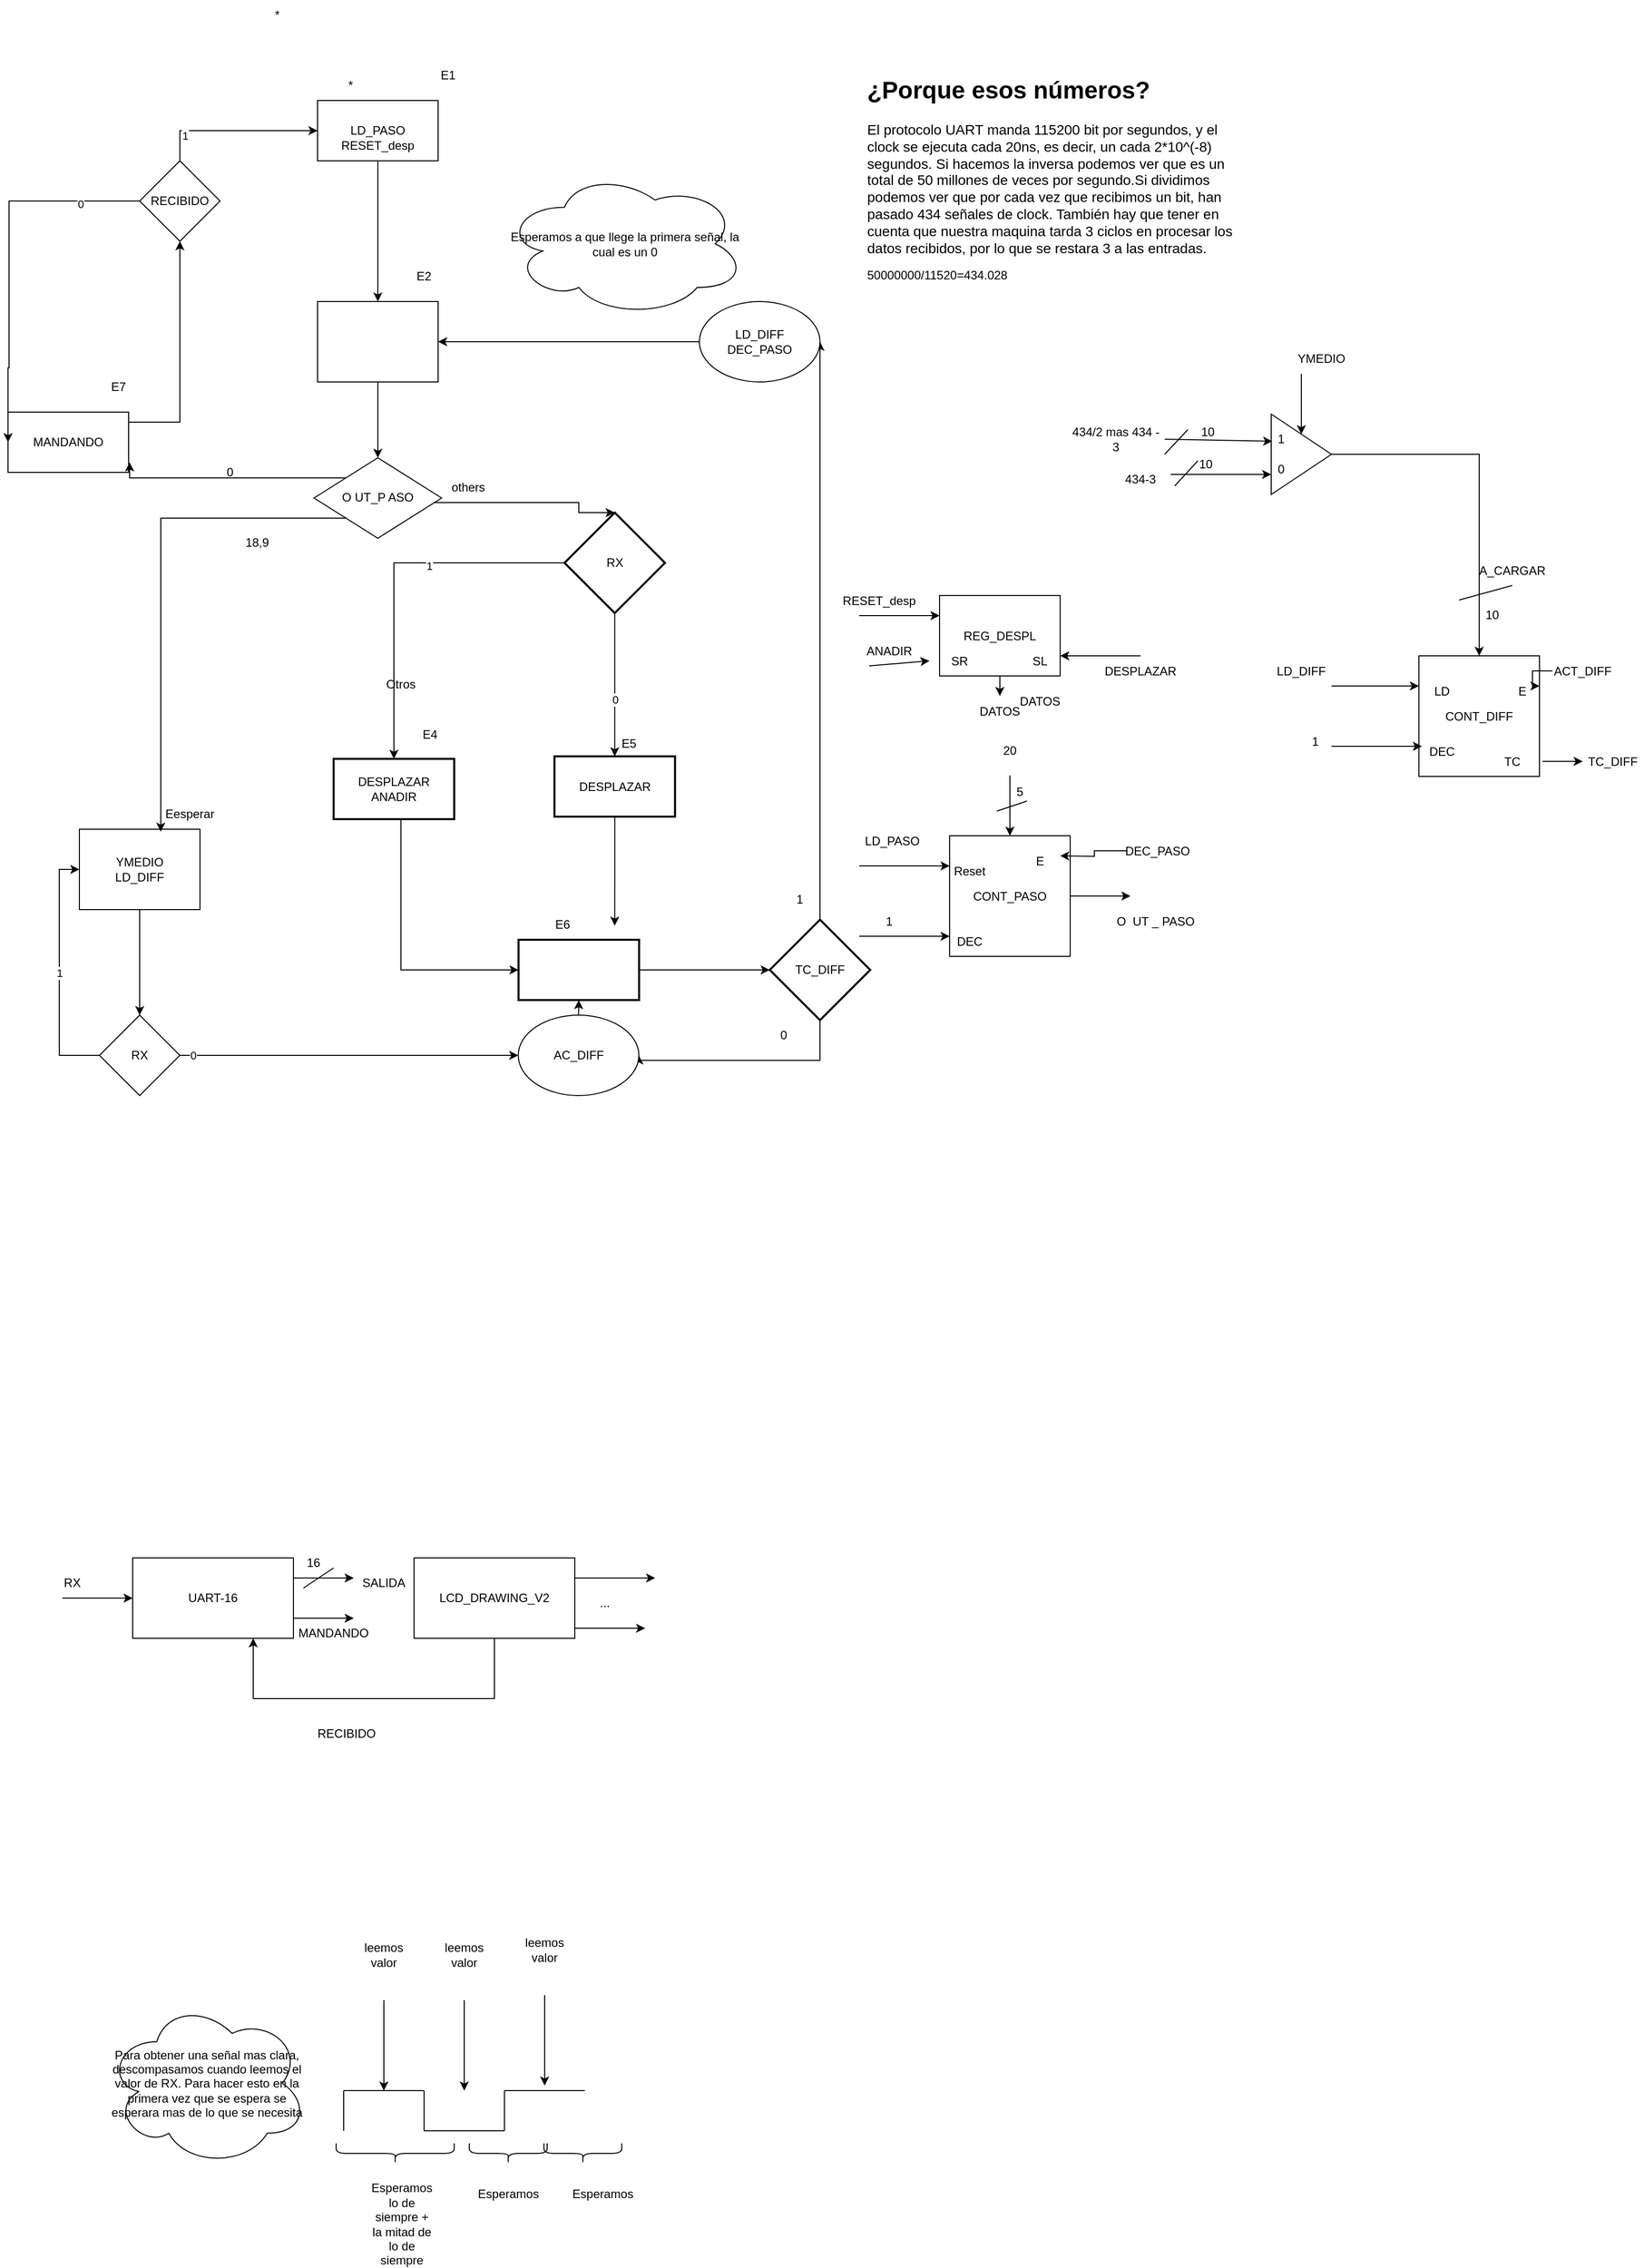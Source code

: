 <mxfile version="22.1.11" type="github">
  <diagram name="Página-1" id="85hNEJwqGChfd6EpBUkv">
    <mxGraphModel dx="2417" dy="2226" grid="1" gridSize="10" guides="1" tooltips="1" connect="1" arrows="1" fold="1" page="1" pageScale="1" pageWidth="827" pageHeight="1169" math="0" shadow="0">
      <root>
        <mxCell id="0" />
        <mxCell id="1" parent="0" />
        <mxCell id="jIUX5L0xmIlS2uTBd8Ho-2" value="" style="rounded=0;whiteSpace=wrap;html=1;" parent="1" vertex="1">
          <mxGeometry x="317" y="-830" width="120" height="80" as="geometry" />
        </mxCell>
        <mxCell id="jIUX5L0xmIlS2uTBd8Ho-66" style="edgeStyle=orthogonalEdgeStyle;rounded=0;orthogonalLoop=1;jettySize=auto;html=1;entryX=0.5;entryY=0;entryDx=0;entryDy=0;entryPerimeter=0;exitX=0.5;exitY=1;exitDx=0;exitDy=0;" parent="1" source="0K9qu8J5_vbd1Dt8Hgkw-45" target="jIUX5L0xmIlS2uTBd8Ho-5" edge="1">
          <mxGeometry relative="1" as="geometry">
            <mxPoint x="387" y="-420" as="targetPoint" />
            <mxPoint x="387" y="-480" as="sourcePoint" />
            <Array as="points">
              <mxPoint x="377" y="-630" />
              <mxPoint x="577" y="-630" />
              <mxPoint x="577" y="-620" />
            </Array>
          </mxGeometry>
        </mxCell>
        <mxCell id="jIUX5L0xmIlS2uTBd8Ho-74" value="" style="edgeStyle=orthogonalEdgeStyle;rounded=0;orthogonalLoop=1;jettySize=auto;html=1;" parent="1" source="jIUX5L0xmIlS2uTBd8Ho-5" target="jIUX5L0xmIlS2uTBd8Ho-73" edge="1">
          <mxGeometry relative="1" as="geometry" />
        </mxCell>
        <mxCell id="jIUX5L0xmIlS2uTBd8Ho-75" value="1" style="edgeLabel;html=1;align=center;verticalAlign=middle;resizable=0;points=[];" parent="jIUX5L0xmIlS2uTBd8Ho-74" connectable="0" vertex="1">
          <mxGeometry x="-0.26" y="3" relative="1" as="geometry">
            <mxPoint as="offset" />
          </mxGeometry>
        </mxCell>
        <mxCell id="jIUX5L0xmIlS2uTBd8Ho-80" value="" style="edgeStyle=orthogonalEdgeStyle;rounded=0;orthogonalLoop=1;jettySize=auto;html=1;" parent="1" source="jIUX5L0xmIlS2uTBd8Ho-5" target="jIUX5L0xmIlS2uTBd8Ho-79" edge="1">
          <mxGeometry relative="1" as="geometry" />
        </mxCell>
        <mxCell id="jIUX5L0xmIlS2uTBd8Ho-81" value="0" style="edgeLabel;html=1;align=center;verticalAlign=middle;resizable=0;points=[];" parent="jIUX5L0xmIlS2uTBd8Ho-80" connectable="0" vertex="1">
          <mxGeometry x="0.2" relative="1" as="geometry">
            <mxPoint as="offset" />
          </mxGeometry>
        </mxCell>
        <mxCell id="jIUX5L0xmIlS2uTBd8Ho-5" value="RX" style="strokeWidth=2;html=1;shape=mxgraph.flowchart.decision;whiteSpace=wrap;" parent="1" vertex="1">
          <mxGeometry x="562.75" y="-620" width="100" height="100" as="geometry" />
        </mxCell>
        <mxCell id="jIUX5L0xmIlS2uTBd8Ho-6" value="REG_DESPL" style="rounded=0;whiteSpace=wrap;html=1;" parent="1" vertex="1">
          <mxGeometry x="936" y="-537.5" width="120" height="80" as="geometry" />
        </mxCell>
        <mxCell id="jIUX5L0xmIlS2uTBd8Ho-7" value="CONT_DIFF" style="rounded=0;whiteSpace=wrap;html=1;" parent="1" vertex="1">
          <mxGeometry x="1413" y="-477.5" width="120" height="120" as="geometry" />
        </mxCell>
        <mxCell id="jIUX5L0xmIlS2uTBd8Ho-10" value="434-3" style="text;html=1;strokeColor=none;fillColor=none;align=center;verticalAlign=middle;whiteSpace=wrap;rounded=0;" parent="1" vertex="1">
          <mxGeometry x="1106" y="-668" width="60" height="30" as="geometry" />
        </mxCell>
        <mxCell id="jIUX5L0xmIlS2uTBd8Ho-11" value="" style="endArrow=classic;html=1;rounded=0;entryX=0;entryY=0.25;entryDx=0;entryDy=0;" parent="1" target="jIUX5L0xmIlS2uTBd8Ho-7" edge="1">
          <mxGeometry width="50" height="50" relative="1" as="geometry">
            <mxPoint x="1326" y="-447.5" as="sourcePoint" />
            <mxPoint x="1336" y="-557.5" as="targetPoint" />
          </mxGeometry>
        </mxCell>
        <mxCell id="jIUX5L0xmIlS2uTBd8Ho-12" value="LD_DIFF" style="text;html=1;strokeColor=none;fillColor=none;align=center;verticalAlign=middle;whiteSpace=wrap;rounded=0;" parent="1" vertex="1">
          <mxGeometry x="1266" y="-477.5" width="60" height="30" as="geometry" />
        </mxCell>
        <mxCell id="jIUX5L0xmIlS2uTBd8Ho-13" value="LD" style="text;html=1;strokeColor=none;fillColor=none;align=center;verticalAlign=middle;whiteSpace=wrap;rounded=0;" parent="1" vertex="1">
          <mxGeometry x="1406" y="-457.5" width="60" height="30" as="geometry" />
        </mxCell>
        <mxCell id="jIUX5L0xmIlS2uTBd8Ho-16" style="edgeStyle=orthogonalEdgeStyle;rounded=0;orthogonalLoop=1;jettySize=auto;html=1;entryX=0;entryY=0.5;entryDx=0;entryDy=0;" parent="1" source="jIUX5L0xmIlS2uTBd8Ho-14" target="jIUX5L0xmIlS2uTBd8Ho-15" edge="1">
          <mxGeometry relative="1" as="geometry" />
        </mxCell>
        <mxCell id="jIUX5L0xmIlS2uTBd8Ho-14" value="TC" style="text;html=1;strokeColor=none;fillColor=none;align=center;verticalAlign=middle;whiteSpace=wrap;rounded=0;" parent="1" vertex="1">
          <mxGeometry x="1476" y="-387.5" width="60" height="30" as="geometry" />
        </mxCell>
        <mxCell id="jIUX5L0xmIlS2uTBd8Ho-15" value="TC_DIFF" style="text;html=1;strokeColor=none;fillColor=none;align=center;verticalAlign=middle;whiteSpace=wrap;rounded=0;" parent="1" vertex="1">
          <mxGeometry x="1576" y="-387.5" width="60" height="30" as="geometry" />
        </mxCell>
        <mxCell id="jIUX5L0xmIlS2uTBd8Ho-35" style="edgeStyle=orthogonalEdgeStyle;rounded=0;orthogonalLoop=1;jettySize=auto;html=1;" parent="1" source="jIUX5L0xmIlS2uTBd8Ho-26" edge="1">
          <mxGeometry relative="1" as="geometry">
            <mxPoint x="1126" y="-238.5" as="targetPoint" />
          </mxGeometry>
        </mxCell>
        <mxCell id="jIUX5L0xmIlS2uTBd8Ho-26" value="CONT_PASO" style="rounded=0;whiteSpace=wrap;html=1;" parent="1" vertex="1">
          <mxGeometry x="946" y="-298.5" width="120" height="120" as="geometry" />
        </mxCell>
        <mxCell id="jIUX5L0xmIlS2uTBd8Ho-27" value="" style="endArrow=classic;html=1;rounded=0;entryX=0.5;entryY=0;entryDx=0;entryDy=0;" parent="1" target="jIUX5L0xmIlS2uTBd8Ho-26" edge="1">
          <mxGeometry width="50" height="50" relative="1" as="geometry">
            <mxPoint x="1006" y="-358.5" as="sourcePoint" />
            <mxPoint x="866" y="-378.5" as="targetPoint" />
          </mxGeometry>
        </mxCell>
        <mxCell id="jIUX5L0xmIlS2uTBd8Ho-28" value="20" style="text;html=1;strokeColor=none;fillColor=none;align=center;verticalAlign=middle;whiteSpace=wrap;rounded=0;" parent="1" vertex="1">
          <mxGeometry x="976" y="-398.5" width="60" height="30" as="geometry" />
        </mxCell>
        <mxCell id="jIUX5L0xmIlS2uTBd8Ho-29" value="" style="endArrow=classic;html=1;rounded=0;entryX=0;entryY=0.25;entryDx=0;entryDy=0;" parent="1" target="jIUX5L0xmIlS2uTBd8Ho-26" edge="1">
          <mxGeometry width="50" height="50" relative="1" as="geometry">
            <mxPoint x="856" y="-268.5" as="sourcePoint" />
            <mxPoint x="866" y="-378.5" as="targetPoint" />
          </mxGeometry>
        </mxCell>
        <mxCell id="jIUX5L0xmIlS2uTBd8Ho-30" value="LD_PASO" style="text;html=1;strokeColor=none;fillColor=none;align=center;verticalAlign=middle;whiteSpace=wrap;rounded=0;" parent="1" vertex="1">
          <mxGeometry x="859" y="-308.5" width="60" height="30" as="geometry" />
        </mxCell>
        <mxCell id="jIUX5L0xmIlS2uTBd8Ho-31" value="Reset" style="text;html=1;strokeColor=none;fillColor=none;align=center;verticalAlign=middle;whiteSpace=wrap;rounded=0;" parent="1" vertex="1">
          <mxGeometry x="936" y="-278.5" width="60" height="30" as="geometry" />
        </mxCell>
        <mxCell id="jIUX5L0xmIlS2uTBd8Ho-37" value="" style="endArrow=classic;html=1;rounded=0;entryX=1;entryY=0.75;entryDx=0;entryDy=0;" parent="1" target="jIUX5L0xmIlS2uTBd8Ho-6" edge="1">
          <mxGeometry width="50" height="50" relative="1" as="geometry">
            <mxPoint x="1136" y="-477.5" as="sourcePoint" />
            <mxPoint x="1296" y="-527.5" as="targetPoint" />
          </mxGeometry>
        </mxCell>
        <mxCell id="jIUX5L0xmIlS2uTBd8Ho-38" value="UART-16" style="rounded=0;whiteSpace=wrap;html=1;" parent="1" vertex="1">
          <mxGeometry x="133" y="420" width="160" height="80" as="geometry" />
        </mxCell>
        <mxCell id="jIUX5L0xmIlS2uTBd8Ho-39" value="" style="endArrow=classic;html=1;rounded=0;entryX=0;entryY=0.5;entryDx=0;entryDy=0;" parent="1" target="jIUX5L0xmIlS2uTBd8Ho-38" edge="1">
          <mxGeometry width="50" height="50" relative="1" as="geometry">
            <mxPoint x="63" y="460" as="sourcePoint" />
            <mxPoint x="773" y="380" as="targetPoint" />
          </mxGeometry>
        </mxCell>
        <mxCell id="jIUX5L0xmIlS2uTBd8Ho-42" value="" style="endArrow=classic;html=1;rounded=0;exitX=1;exitY=0.25;exitDx=0;exitDy=0;" parent="1" source="jIUX5L0xmIlS2uTBd8Ho-38" edge="1">
          <mxGeometry width="50" height="50" relative="1" as="geometry">
            <mxPoint x="53" y="610" as="sourcePoint" />
            <mxPoint x="353" y="440" as="targetPoint" />
          </mxGeometry>
        </mxCell>
        <mxCell id="jIUX5L0xmIlS2uTBd8Ho-43" value="" style="endArrow=none;html=1;rounded=0;" parent="1" edge="1">
          <mxGeometry width="50" height="50" relative="1" as="geometry">
            <mxPoint x="303" y="450" as="sourcePoint" />
            <mxPoint x="333" y="430" as="targetPoint" />
          </mxGeometry>
        </mxCell>
        <mxCell id="jIUX5L0xmIlS2uTBd8Ho-44" value="0" style="text;html=1;strokeColor=none;fillColor=none;align=center;verticalAlign=middle;whiteSpace=wrap;rounded=0;" parent="1" vertex="1">
          <mxGeometry x="200" y="-675" width="60" height="30" as="geometry" />
        </mxCell>
        <mxCell id="jIUX5L0xmIlS2uTBd8Ho-45" value="" style="endArrow=classic;html=1;rounded=0;exitX=1;exitY=0.75;exitDx=0;exitDy=0;" parent="1" source="jIUX5L0xmIlS2uTBd8Ho-38" edge="1">
          <mxGeometry width="50" height="50" relative="1" as="geometry">
            <mxPoint x="53" y="610" as="sourcePoint" />
            <mxPoint x="353" y="480" as="targetPoint" />
          </mxGeometry>
        </mxCell>
        <mxCell id="jIUX5L0xmIlS2uTBd8Ho-46" value="MANDANDO" style="text;html=1;strokeColor=none;fillColor=none;align=center;verticalAlign=middle;whiteSpace=wrap;rounded=0;" parent="1" vertex="1">
          <mxGeometry x="303" y="480" width="60" height="30" as="geometry" />
        </mxCell>
        <mxCell id="jIUX5L0xmIlS2uTBd8Ho-47" value="SL" style="text;html=1;strokeColor=none;fillColor=none;align=center;verticalAlign=middle;whiteSpace=wrap;rounded=0;" parent="1" vertex="1">
          <mxGeometry x="1006" y="-487.5" width="60" height="30" as="geometry" />
        </mxCell>
        <mxCell id="jIUX5L0xmIlS2uTBd8Ho-48" value="DESPLAZAR" style="text;html=1;strokeColor=none;fillColor=none;align=center;verticalAlign=middle;whiteSpace=wrap;rounded=0;" parent="1" vertex="1">
          <mxGeometry x="1106" y="-477.5" width="60" height="30" as="geometry" />
        </mxCell>
        <mxCell id="jIUX5L0xmIlS2uTBd8Ho-49" value="SR" style="text;html=1;strokeColor=none;fillColor=none;align=center;verticalAlign=middle;whiteSpace=wrap;rounded=0;" parent="1" vertex="1">
          <mxGeometry x="926" y="-487.5" width="60" height="30" as="geometry" />
        </mxCell>
        <mxCell id="jIUX5L0xmIlS2uTBd8Ho-51" value="" style="endArrow=classic;html=1;rounded=0;entryX=0;entryY=0.5;entryDx=0;entryDy=0;" parent="1" target="jIUX5L0xmIlS2uTBd8Ho-49" edge="1">
          <mxGeometry width="50" height="50" relative="1" as="geometry">
            <mxPoint x="866" y="-467.5" as="sourcePoint" />
            <mxPoint x="1006" y="-297.5" as="targetPoint" />
          </mxGeometry>
        </mxCell>
        <mxCell id="jIUX5L0xmIlS2uTBd8Ho-52" value="ANADIR" style="text;html=1;strokeColor=none;fillColor=none;align=center;verticalAlign=middle;whiteSpace=wrap;rounded=0;" parent="1" vertex="1">
          <mxGeometry x="856" y="-497.5" width="60" height="30" as="geometry" />
        </mxCell>
        <mxCell id="jIUX5L0xmIlS2uTBd8Ho-53" value="SALIDA" style="text;html=1;strokeColor=none;fillColor=none;align=center;verticalAlign=middle;whiteSpace=wrap;rounded=0;" parent="1" vertex="1">
          <mxGeometry x="353" y="430" width="60" height="30" as="geometry" />
        </mxCell>
        <mxCell id="jIUX5L0xmIlS2uTBd8Ho-54" value="DATOS" style="text;html=1;strokeColor=none;fillColor=none;align=center;verticalAlign=middle;whiteSpace=wrap;rounded=0;" parent="1" vertex="1">
          <mxGeometry x="1006" y="-447.5" width="60" height="30" as="geometry" />
        </mxCell>
        <mxCell id="jIUX5L0xmIlS2uTBd8Ho-55" value="" style="endArrow=classic;html=1;rounded=0;exitX=0.5;exitY=1;exitDx=0;exitDy=0;" parent="1" source="jIUX5L0xmIlS2uTBd8Ho-6" edge="1">
          <mxGeometry width="50" height="50" relative="1" as="geometry">
            <mxPoint x="1146" y="-467.5" as="sourcePoint" />
            <mxPoint x="996" y="-437.5" as="targetPoint" />
          </mxGeometry>
        </mxCell>
        <mxCell id="jIUX5L0xmIlS2uTBd8Ho-56" value="RESET_desp" style="text;html=1;strokeColor=none;fillColor=none;align=center;verticalAlign=middle;whiteSpace=wrap;rounded=0;" parent="1" vertex="1">
          <mxGeometry x="846" y="-547.5" width="60" height="30" as="geometry" />
        </mxCell>
        <mxCell id="jIUX5L0xmIlS2uTBd8Ho-57" value="" style="endArrow=classic;html=1;rounded=0;entryX=0;entryY=0.25;entryDx=0;entryDy=0;" parent="1" target="jIUX5L0xmIlS2uTBd8Ho-6" edge="1">
          <mxGeometry width="50" height="50" relative="1" as="geometry">
            <mxPoint x="856" y="-517.5" as="sourcePoint" />
            <mxPoint x="1026" y="-537.5" as="targetPoint" />
          </mxGeometry>
        </mxCell>
        <mxCell id="jIUX5L0xmIlS2uTBd8Ho-58" value="*" style="text;html=1;strokeColor=none;fillColor=none;align=center;verticalAlign=middle;whiteSpace=wrap;rounded=0;" parent="1" vertex="1">
          <mxGeometry x="247" y="-1130" width="60" height="30" as="geometry" />
        </mxCell>
        <mxCell id="jIUX5L0xmIlS2uTBd8Ho-62" style="edgeStyle=orthogonalEdgeStyle;rounded=0;orthogonalLoop=1;jettySize=auto;html=1;entryX=0.5;entryY=0;entryDx=0;entryDy=0;" parent="1" source="jIUX5L0xmIlS2uTBd8Ho-2" target="0K9qu8J5_vbd1Dt8Hgkw-45" edge="1">
          <mxGeometry relative="1" as="geometry">
            <mxPoint x="377" y="-577" as="targetPoint" />
          </mxGeometry>
        </mxCell>
        <mxCell id="jIUX5L0xmIlS2uTBd8Ho-68" value="Otros" style="text;html=1;strokeColor=none;fillColor=none;align=center;verticalAlign=middle;whiteSpace=wrap;rounded=0;" parent="1" vertex="1">
          <mxGeometry x="370" y="-464.5" width="60" height="30" as="geometry" />
        </mxCell>
        <mxCell id="jIUX5L0xmIlS2uTBd8Ho-71" value="RX" style="text;html=1;strokeColor=none;fillColor=none;align=center;verticalAlign=middle;whiteSpace=wrap;rounded=0;" parent="1" vertex="1">
          <mxGeometry x="43" y="430" width="60" height="30" as="geometry" />
        </mxCell>
        <mxCell id="ODEJybZPxeO0ny7EIjO_-7" style="edgeStyle=orthogonalEdgeStyle;rounded=0;orthogonalLoop=1;jettySize=auto;html=1;entryX=0;entryY=0.5;entryDx=0;entryDy=0;" parent="1" source="jIUX5L0xmIlS2uTBd8Ho-73" target="jIUX5L0xmIlS2uTBd8Ho-99" edge="1">
          <mxGeometry relative="1" as="geometry">
            <Array as="points">
              <mxPoint x="400" y="-165" />
            </Array>
          </mxGeometry>
        </mxCell>
        <mxCell id="jIUX5L0xmIlS2uTBd8Ho-73" value="&lt;div&gt;DESPLAZAR&lt;/div&gt;&lt;div&gt;ANADIR&lt;br&gt;&lt;/div&gt;" style="whiteSpace=wrap;html=1;strokeWidth=2;" parent="1" vertex="1">
          <mxGeometry x="333" y="-375" width="120" height="60" as="geometry" />
        </mxCell>
        <mxCell id="fmp5YFWYT4bioJHzoIEf-5" style="edgeStyle=orthogonalEdgeStyle;rounded=0;orthogonalLoop=1;jettySize=auto;html=1;" parent="1" edge="1">
          <mxGeometry relative="1" as="geometry">
            <mxPoint x="612.75" y="-209" as="targetPoint" />
            <mxPoint x="612.8" y="-316.5" as="sourcePoint" />
          </mxGeometry>
        </mxCell>
        <mxCell id="jIUX5L0xmIlS2uTBd8Ho-79" value="&lt;blockquote&gt;DESPLAZAR&lt;/blockquote&gt;" style="whiteSpace=wrap;html=1;strokeWidth=2;" parent="1" vertex="1">
          <mxGeometry x="552.75" y="-377.5" width="120" height="60" as="geometry" />
        </mxCell>
        <mxCell id="jIUX5L0xmIlS2uTBd8Ho-82" value="DEC" style="text;html=1;strokeColor=none;fillColor=none;align=center;verticalAlign=middle;whiteSpace=wrap;rounded=0;" parent="1" vertex="1">
          <mxGeometry x="1406" y="-397.5" width="60" height="30" as="geometry" />
        </mxCell>
        <mxCell id="jIUX5L0xmIlS2uTBd8Ho-83" value="" style="endArrow=classic;html=1;rounded=0;entryX=0;entryY=0.25;entryDx=0;entryDy=0;" parent="1" edge="1">
          <mxGeometry width="50" height="50" relative="1" as="geometry">
            <mxPoint x="1326" y="-387.5" as="sourcePoint" />
            <mxPoint x="1416" y="-387.5" as="targetPoint" />
          </mxGeometry>
        </mxCell>
        <mxCell id="jIUX5L0xmIlS2uTBd8Ho-84" value="1" style="text;html=1;strokeColor=none;fillColor=none;align=center;verticalAlign=middle;whiteSpace=wrap;rounded=0;" parent="1" vertex="1">
          <mxGeometry x="1280" y="-407.5" width="60" height="30" as="geometry" />
        </mxCell>
        <mxCell id="jIUX5L0xmIlS2uTBd8Ho-88" style="edgeStyle=orthogonalEdgeStyle;rounded=0;orthogonalLoop=1;jettySize=auto;html=1;entryX=1;entryY=0.25;entryDx=0;entryDy=0;" parent="1" source="jIUX5L0xmIlS2uTBd8Ho-87" target="jIUX5L0xmIlS2uTBd8Ho-7" edge="1">
          <mxGeometry relative="1" as="geometry" />
        </mxCell>
        <mxCell id="jIUX5L0xmIlS2uTBd8Ho-87" value="ACT_DIFF" style="text;html=1;strokeColor=none;fillColor=none;align=center;verticalAlign=middle;whiteSpace=wrap;rounded=0;" parent="1" vertex="1">
          <mxGeometry x="1546" y="-477.5" width="60" height="30" as="geometry" />
        </mxCell>
        <mxCell id="jIUX5L0xmIlS2uTBd8Ho-89" value="E" style="text;html=1;strokeColor=none;fillColor=none;align=center;verticalAlign=middle;whiteSpace=wrap;rounded=0;" parent="1" vertex="1">
          <mxGeometry x="1486" y="-457.5" width="60" height="30" as="geometry" />
        </mxCell>
        <mxCell id="jIUX5L0xmIlS2uTBd8Ho-90" value="DEC" style="text;html=1;strokeColor=none;fillColor=none;align=center;verticalAlign=middle;whiteSpace=wrap;rounded=0;" parent="1" vertex="1">
          <mxGeometry x="936" y="-208.5" width="60" height="30" as="geometry" />
        </mxCell>
        <mxCell id="jIUX5L0xmIlS2uTBd8Ho-91" value="1" style="text;html=1;strokeColor=none;fillColor=none;align=center;verticalAlign=middle;whiteSpace=wrap;rounded=0;" parent="1" vertex="1">
          <mxGeometry x="856" y="-228" width="60" height="30" as="geometry" />
        </mxCell>
        <mxCell id="jIUX5L0xmIlS2uTBd8Ho-92" value="" style="endArrow=classic;html=1;rounded=0;entryX=0;entryY=0.25;entryDx=0;entryDy=0;" parent="1" edge="1">
          <mxGeometry width="50" height="50" relative="1" as="geometry">
            <mxPoint x="856" y="-198.5" as="sourcePoint" />
            <mxPoint x="946" y="-198.5" as="targetPoint" />
          </mxGeometry>
        </mxCell>
        <mxCell id="jIUX5L0xmIlS2uTBd8Ho-95" style="edgeStyle=orthogonalEdgeStyle;rounded=0;orthogonalLoop=1;jettySize=auto;html=1;entryX=1;entryY=0.25;entryDx=0;entryDy=0;" parent="1" source="jIUX5L0xmIlS2uTBd8Ho-97" edge="1">
          <mxGeometry relative="1" as="geometry">
            <mxPoint x="1056" y="-278.5" as="targetPoint" />
          </mxGeometry>
        </mxCell>
        <mxCell id="jIUX5L0xmIlS2uTBd8Ho-96" value="E" style="text;html=1;strokeColor=none;fillColor=none;align=center;verticalAlign=middle;whiteSpace=wrap;rounded=0;" parent="1" vertex="1">
          <mxGeometry x="1006" y="-288.5" width="60" height="30" as="geometry" />
        </mxCell>
        <mxCell id="jIUX5L0xmIlS2uTBd8Ho-97" value="DEC_PASO" style="text;html=1;strokeColor=none;fillColor=none;align=center;verticalAlign=middle;whiteSpace=wrap;rounded=0;" parent="1" vertex="1">
          <mxGeometry x="1123" y="-298.5" width="60" height="30" as="geometry" />
        </mxCell>
        <mxCell id="jIUX5L0xmIlS2uTBd8Ho-99" value="" style="whiteSpace=wrap;html=1;strokeWidth=2;" parent="1" vertex="1">
          <mxGeometry x="517" y="-195" width="120" height="60" as="geometry" />
        </mxCell>
        <mxCell id="3o04sd7ZDWLcDFMfzuDS-67" style="edgeStyle=orthogonalEdgeStyle;rounded=0;orthogonalLoop=1;jettySize=auto;html=1;entryX=1;entryY=0.5;entryDx=0;entryDy=0;" parent="1" target="jIUX5L0xmIlS2uTBd8Ho-106" edge="1">
          <mxGeometry relative="1" as="geometry">
            <Array as="points">
              <mxPoint x="817" y="-75" />
            </Array>
            <mxPoint x="817" y="-115.0" as="sourcePoint" />
          </mxGeometry>
        </mxCell>
        <mxCell id="3o04sd7ZDWLcDFMfzuDS-68" style="edgeStyle=orthogonalEdgeStyle;rounded=0;orthogonalLoop=1;jettySize=auto;html=1;entryX=1;entryY=0.5;entryDx=0;entryDy=0;" parent="1" target="3o04sd7ZDWLcDFMfzuDS-59" edge="1">
          <mxGeometry relative="1" as="geometry">
            <Array as="points">
              <mxPoint x="817" y="-690" />
            </Array>
            <mxPoint x="817" y="-215" as="sourcePoint" />
          </mxGeometry>
        </mxCell>
        <mxCell id="jIUX5L0xmIlS2uTBd8Ho-103" value="TC_DIFF" style="strokeWidth=2;html=1;shape=mxgraph.flowchart.decision;whiteSpace=wrap;" parent="1" vertex="1">
          <mxGeometry x="767" y="-215" width="100" height="100" as="geometry" />
        </mxCell>
        <mxCell id="jIUX5L0xmIlS2uTBd8Ho-104" style="edgeStyle=orthogonalEdgeStyle;rounded=0;orthogonalLoop=1;jettySize=auto;html=1;entryX=0;entryY=0.5;entryDx=0;entryDy=0;entryPerimeter=0;" parent="1" source="jIUX5L0xmIlS2uTBd8Ho-99" edge="1">
          <mxGeometry relative="1" as="geometry">
            <mxPoint x="767" y="-165.0" as="targetPoint" />
          </mxGeometry>
        </mxCell>
        <mxCell id="jIUX5L0xmIlS2uTBd8Ho-106" value="AC_DIFF" style="ellipse;whiteSpace=wrap;html=1;" parent="1" vertex="1">
          <mxGeometry x="516.75" y="-120" width="120" height="80" as="geometry" />
        </mxCell>
        <mxCell id="0K9qu8J5_vbd1Dt8Hgkw-1" value="16" style="text;html=1;strokeColor=none;fillColor=none;align=center;verticalAlign=middle;whiteSpace=wrap;rounded=0;" parent="1" vertex="1">
          <mxGeometry x="283" y="410" width="60" height="30" as="geometry" />
        </mxCell>
        <mxCell id="0K9qu8J5_vbd1Dt8Hgkw-23" style="edgeStyle=orthogonalEdgeStyle;rounded=0;orthogonalLoop=1;jettySize=auto;html=1;entryX=0.75;entryY=1;entryDx=0;entryDy=0;" parent="1" source="0K9qu8J5_vbd1Dt8Hgkw-5" target="jIUX5L0xmIlS2uTBd8Ho-38" edge="1">
          <mxGeometry relative="1" as="geometry">
            <Array as="points">
              <mxPoint x="493" y="560" />
              <mxPoint x="253" y="560" />
            </Array>
          </mxGeometry>
        </mxCell>
        <mxCell id="0K9qu8J5_vbd1Dt8Hgkw-5" value="LCD_DRAWING_V2" style="rounded=0;whiteSpace=wrap;html=1;" parent="1" vertex="1">
          <mxGeometry x="413" y="420" width="160" height="80" as="geometry" />
        </mxCell>
        <mxCell id="0K9qu8J5_vbd1Dt8Hgkw-7" style="edgeStyle=orthogonalEdgeStyle;rounded=0;orthogonalLoop=1;jettySize=auto;html=1;" parent="1" edge="1">
          <mxGeometry relative="1" as="geometry">
            <mxPoint x="643" y="490" as="targetPoint" />
            <mxPoint x="573" y="490" as="sourcePoint" />
          </mxGeometry>
        </mxCell>
        <mxCell id="qSOnkULpWXThLfkELDch-1" style="edgeStyle=orthogonalEdgeStyle;rounded=0;orthogonalLoop=1;jettySize=auto;html=1;entryX=0.5;entryY=0;entryDx=0;entryDy=0;" parent="1" source="0K9qu8J5_vbd1Dt8Hgkw-15" target="jIUX5L0xmIlS2uTBd8Ho-2" edge="1">
          <mxGeometry relative="1" as="geometry" />
        </mxCell>
        <mxCell id="0K9qu8J5_vbd1Dt8Hgkw-15" value="&lt;div&gt;&lt;br&gt;&lt;/div&gt;&lt;div&gt;LD_PASO&lt;/div&gt;&lt;div&gt;RESET_desp&lt;/div&gt;" style="rounded=0;whiteSpace=wrap;html=1;" parent="1" vertex="1">
          <mxGeometry x="317" y="-1030" width="120" height="60" as="geometry" />
        </mxCell>
        <mxCell id="0K9qu8J5_vbd1Dt8Hgkw-20" value="" style="endArrow=classic;html=1;rounded=0;exitX=1;exitY=0.25;exitDx=0;exitDy=0;" parent="1" source="0K9qu8J5_vbd1Dt8Hgkw-5" edge="1">
          <mxGeometry width="50" height="50" relative="1" as="geometry">
            <mxPoint x="203" y="410" as="sourcePoint" />
            <mxPoint x="653" y="440" as="targetPoint" />
          </mxGeometry>
        </mxCell>
        <mxCell id="0K9qu8J5_vbd1Dt8Hgkw-21" value="..." style="text;html=1;strokeColor=none;fillColor=none;align=center;verticalAlign=middle;whiteSpace=wrap;rounded=0;" parent="1" vertex="1">
          <mxGeometry x="573" y="450" width="60" height="30" as="geometry" />
        </mxCell>
        <mxCell id="0K9qu8J5_vbd1Dt8Hgkw-22" value="Esperamos a que llege la primera señal, la cual es un 0" style="ellipse;shape=cloud;whiteSpace=wrap;html=1;" parent="1" vertex="1">
          <mxGeometry x="502.75" y="-960" width="240" height="145" as="geometry" />
        </mxCell>
        <mxCell id="0K9qu8J5_vbd1Dt8Hgkw-24" value="RECIBIDO" style="text;html=1;strokeColor=none;fillColor=none;align=center;verticalAlign=middle;whiteSpace=wrap;rounded=0;" parent="1" vertex="1">
          <mxGeometry x="316" y="580" width="60" height="30" as="geometry" />
        </mxCell>
        <mxCell id="3o04sd7ZDWLcDFMfzuDS-42" style="edgeStyle=orthogonalEdgeStyle;rounded=0;orthogonalLoop=1;jettySize=auto;html=1;entryX=0.5;entryY=1;entryDx=0;entryDy=0;" parent="1" source="0K9qu8J5_vbd1Dt8Hgkw-26" target="0K9qu8J5_vbd1Dt8Hgkw-27" edge="1">
          <mxGeometry relative="1" as="geometry">
            <Array as="points">
              <mxPoint x="180" y="-710" />
            </Array>
          </mxGeometry>
        </mxCell>
        <mxCell id="0K9qu8J5_vbd1Dt8Hgkw-26" value="&lt;div&gt;MANDANDO&lt;/div&gt;" style="rounded=0;whiteSpace=wrap;html=1;" parent="1" vertex="1">
          <mxGeometry x="9" y="-720" width="120" height="60" as="geometry" />
        </mxCell>
        <mxCell id="3o04sd7ZDWLcDFMfzuDS-36" style="edgeStyle=orthogonalEdgeStyle;rounded=0;orthogonalLoop=1;jettySize=auto;html=1;entryX=0;entryY=0.5;entryDx=0;entryDy=0;" parent="1" source="0K9qu8J5_vbd1Dt8Hgkw-27" target="0K9qu8J5_vbd1Dt8Hgkw-15" edge="1">
          <mxGeometry relative="1" as="geometry">
            <Array as="points">
              <mxPoint x="180" y="-1000" />
            </Array>
          </mxGeometry>
        </mxCell>
        <mxCell id="3o04sd7ZDWLcDFMfzuDS-47" value="1" style="edgeLabel;html=1;align=center;verticalAlign=middle;resizable=0;points=[];" parent="3o04sd7ZDWLcDFMfzuDS-36" vertex="1" connectable="0">
          <mxGeometry x="-0.693" y="-5" relative="1" as="geometry">
            <mxPoint as="offset" />
          </mxGeometry>
        </mxCell>
        <mxCell id="3o04sd7ZDWLcDFMfzuDS-46" style="edgeStyle=orthogonalEdgeStyle;rounded=0;orthogonalLoop=1;jettySize=auto;html=1;entryX=0;entryY=0.5;entryDx=0;entryDy=0;" parent="1" source="0K9qu8J5_vbd1Dt8Hgkw-27" target="0K9qu8J5_vbd1Dt8Hgkw-26" edge="1">
          <mxGeometry relative="1" as="geometry">
            <Array as="points">
              <mxPoint x="10" y="-930" />
              <mxPoint x="10" y="-764" />
            </Array>
          </mxGeometry>
        </mxCell>
        <mxCell id="3o04sd7ZDWLcDFMfzuDS-48" value="0" style="edgeLabel;html=1;align=center;verticalAlign=middle;resizable=0;points=[];" parent="3o04sd7ZDWLcDFMfzuDS-46" vertex="1" connectable="0">
          <mxGeometry x="-0.681" y="3" relative="1" as="geometry">
            <mxPoint as="offset" />
          </mxGeometry>
        </mxCell>
        <mxCell id="0K9qu8J5_vbd1Dt8Hgkw-27" value="RECIBIDO" style="rhombus;whiteSpace=wrap;html=1;" parent="1" vertex="1">
          <mxGeometry x="140" y="-970" width="80" height="80" as="geometry" />
        </mxCell>
        <mxCell id="3o04sd7ZDWLcDFMfzuDS-44" style="edgeStyle=orthogonalEdgeStyle;rounded=0;orthogonalLoop=1;jettySize=auto;html=1;exitX=0;exitY=0;exitDx=0;exitDy=0;" parent="1" source="0K9qu8J5_vbd1Dt8Hgkw-45" edge="1">
          <mxGeometry relative="1" as="geometry">
            <mxPoint x="130" y="-670" as="targetPoint" />
            <mxPoint x="313.5" y="-647.25" as="sourcePoint" />
            <Array as="points">
              <mxPoint x="130" y="-654" />
            </Array>
          </mxGeometry>
        </mxCell>
        <mxCell id="0K9qu8J5_vbd1Dt8Hgkw-45" value="" style="rhombus;whiteSpace=wrap;html=1;" parent="1" vertex="1">
          <mxGeometry x="313.5" y="-674.5" width="127" height="80" as="geometry" />
        </mxCell>
        <mxCell id="0K9qu8J5_vbd1Dt8Hgkw-48" value="E1" style="text;html=1;strokeColor=none;fillColor=none;align=center;verticalAlign=middle;whiteSpace=wrap;rounded=0;" parent="1" vertex="1">
          <mxGeometry x="417" y="-1070" width="60" height="30" as="geometry" />
        </mxCell>
        <mxCell id="0K9qu8J5_vbd1Dt8Hgkw-51" value="E4" style="text;html=1;strokeColor=none;fillColor=none;align=center;verticalAlign=middle;whiteSpace=wrap;rounded=0;" parent="1" vertex="1">
          <mxGeometry x="399" y="-414.5" width="60" height="30" as="geometry" />
        </mxCell>
        <mxCell id="0K9qu8J5_vbd1Dt8Hgkw-52" value="E5" style="text;html=1;strokeColor=none;fillColor=none;align=center;verticalAlign=middle;whiteSpace=wrap;rounded=0;" parent="1" vertex="1">
          <mxGeometry x="597" y="-405" width="60" height="30" as="geometry" />
        </mxCell>
        <mxCell id="0K9qu8J5_vbd1Dt8Hgkw-53" value="E6" style="text;html=1;strokeColor=none;fillColor=none;align=center;verticalAlign=middle;whiteSpace=wrap;rounded=0;" parent="1" vertex="1">
          <mxGeometry x="531" y="-225" width="60" height="30" as="geometry" />
        </mxCell>
        <mxCell id="0K9qu8J5_vbd1Dt8Hgkw-54" value="E7" style="text;html=1;strokeColor=none;fillColor=none;align=center;verticalAlign=middle;whiteSpace=wrap;rounded=0;" parent="1" vertex="1">
          <mxGeometry x="89" y="-760" width="60" height="30" as="geometry" />
        </mxCell>
        <mxCell id="3o04sd7ZDWLcDFMfzuDS-56" style="edgeStyle=orthogonalEdgeStyle;rounded=0;orthogonalLoop=1;jettySize=auto;html=1;" parent="1" source="mXy0XP1Q9Ymg1AoVvBRl-3" target="jIUX5L0xmIlS2uTBd8Ho-7" edge="1">
          <mxGeometry relative="1" as="geometry" />
        </mxCell>
        <mxCell id="mXy0XP1Q9Ymg1AoVvBRl-3" value="" style="triangle;whiteSpace=wrap;html=1;" parent="1" vertex="1">
          <mxGeometry x="1266" y="-718" width="60" height="80" as="geometry" />
        </mxCell>
        <mxCell id="mXy0XP1Q9Ymg1AoVvBRl-4" value="434/2 mas 434 - 3" style="text;html=1;strokeColor=none;fillColor=none;align=center;verticalAlign=middle;whiteSpace=wrap;rounded=0;" parent="1" vertex="1">
          <mxGeometry x="1063" y="-708" width="97" height="30" as="geometry" />
        </mxCell>
        <mxCell id="mXy0XP1Q9Ymg1AoVvBRl-7" value="" style="endArrow=classic;html=1;rounded=0;entryX=0.5;entryY=0;entryDx=0;entryDy=0;" parent="1" target="mXy0XP1Q9Ymg1AoVvBRl-3" edge="1">
          <mxGeometry width="50" height="50" relative="1" as="geometry">
            <mxPoint x="1296" y="-758" as="sourcePoint" />
            <mxPoint x="1146" y="-788" as="targetPoint" />
          </mxGeometry>
        </mxCell>
        <mxCell id="mXy0XP1Q9Ymg1AoVvBRl-9" value="" style="endArrow=classic;html=1;rounded=0;entryX=0;entryY=0.75;entryDx=0;entryDy=0;" parent="1" target="mXy0XP1Q9Ymg1AoVvBRl-3" edge="1">
          <mxGeometry width="50" height="50" relative="1" as="geometry">
            <mxPoint x="1166" y="-658" as="sourcePoint" />
            <mxPoint x="1146" y="-788" as="targetPoint" />
          </mxGeometry>
        </mxCell>
        <mxCell id="mXy0XP1Q9Ymg1AoVvBRl-10" value="" style="endArrow=classic;html=1;rounded=0;entryX=0.017;entryY=0.338;entryDx=0;entryDy=0;entryPerimeter=0;exitX=1;exitY=0.5;exitDx=0;exitDy=0;" parent="1" source="mXy0XP1Q9Ymg1AoVvBRl-4" target="mXy0XP1Q9Ymg1AoVvBRl-3" edge="1">
          <mxGeometry width="50" height="50" relative="1" as="geometry">
            <mxPoint x="1176" y="-648" as="sourcePoint" />
            <mxPoint x="1276" y="-648" as="targetPoint" />
          </mxGeometry>
        </mxCell>
        <mxCell id="mXy0XP1Q9Ymg1AoVvBRl-11" value="YMEDIO" style="text;html=1;strokeColor=none;fillColor=none;align=center;verticalAlign=middle;whiteSpace=wrap;rounded=0;" parent="1" vertex="1">
          <mxGeometry x="1286" y="-788" width="60" height="30" as="geometry" />
        </mxCell>
        <mxCell id="mXy0XP1Q9Ymg1AoVvBRl-14" value="0" style="text;html=1;strokeColor=none;fillColor=none;align=center;verticalAlign=middle;whiteSpace=wrap;rounded=0;" parent="1" vertex="1">
          <mxGeometry x="1246" y="-678" width="60" height="30" as="geometry" />
        </mxCell>
        <mxCell id="mXy0XP1Q9Ymg1AoVvBRl-15" value="1" style="text;html=1;strokeColor=none;fillColor=none;align=center;verticalAlign=middle;whiteSpace=wrap;rounded=0;" parent="1" vertex="1">
          <mxGeometry x="1246" y="-708" width="60" height="30" as="geometry" />
        </mxCell>
        <mxCell id="mXy0XP1Q9Ymg1AoVvBRl-20" value="E2" style="text;html=1;strokeColor=none;fillColor=none;align=center;verticalAlign=middle;whiteSpace=wrap;rounded=0;" parent="1" vertex="1">
          <mxGeometry x="393" y="-870" width="60" height="30" as="geometry" />
        </mxCell>
        <mxCell id="mXy0XP1Q9Ymg1AoVvBRl-22" value="Para obtener una señal mas clara, descompasamos cuando leemos el valor de RX. Para hacer esto en la primera vez que se espera se esperara mas de lo que se necesita" style="ellipse;shape=cloud;whiteSpace=wrap;html=1;" parent="1" vertex="1">
          <mxGeometry x="107" y="860" width="200" height="165.5" as="geometry" />
        </mxCell>
        <mxCell id="mXy0XP1Q9Ymg1AoVvBRl-24" value="" style="endArrow=none;html=1;rounded=0;" parent="1" edge="1">
          <mxGeometry width="50" height="50" relative="1" as="geometry">
            <mxPoint x="343" y="990" as="sourcePoint" />
            <mxPoint x="343" y="950" as="targetPoint" />
          </mxGeometry>
        </mxCell>
        <mxCell id="mXy0XP1Q9Ymg1AoVvBRl-25" value="" style="endArrow=none;html=1;rounded=0;" parent="1" edge="1">
          <mxGeometry width="50" height="50" relative="1" as="geometry">
            <mxPoint x="343" y="950" as="sourcePoint" />
            <mxPoint x="423" y="950" as="targetPoint" />
          </mxGeometry>
        </mxCell>
        <mxCell id="mXy0XP1Q9Ymg1AoVvBRl-26" value="" style="endArrow=none;html=1;rounded=0;" parent="1" edge="1">
          <mxGeometry width="50" height="50" relative="1" as="geometry">
            <mxPoint x="423" y="990" as="sourcePoint" />
            <mxPoint x="423" y="950" as="targetPoint" />
          </mxGeometry>
        </mxCell>
        <mxCell id="mXy0XP1Q9Ymg1AoVvBRl-27" value="" style="endArrow=none;html=1;rounded=0;" parent="1" edge="1">
          <mxGeometry width="50" height="50" relative="1" as="geometry">
            <mxPoint x="423" y="990" as="sourcePoint" />
            <mxPoint x="503" y="990" as="targetPoint" />
          </mxGeometry>
        </mxCell>
        <mxCell id="mXy0XP1Q9Ymg1AoVvBRl-28" value="" style="endArrow=none;html=1;rounded=0;" parent="1" edge="1">
          <mxGeometry width="50" height="50" relative="1" as="geometry">
            <mxPoint x="503" y="950" as="sourcePoint" />
            <mxPoint x="503" y="990" as="targetPoint" />
          </mxGeometry>
        </mxCell>
        <mxCell id="mXy0XP1Q9Ymg1AoVvBRl-29" value="" style="shape=curlyBracket;whiteSpace=wrap;html=1;rounded=1;flipH=1;labelPosition=right;verticalLabelPosition=middle;align=left;verticalAlign=middle;rotation=90;" parent="1" vertex="1">
          <mxGeometry x="384.25" y="953.75" width="20" height="117.5" as="geometry" />
        </mxCell>
        <mxCell id="mXy0XP1Q9Ymg1AoVvBRl-30" value="Esperamos lo de siempre + la mitad de lo de siempre" style="text;html=1;strokeColor=none;fillColor=none;align=center;verticalAlign=middle;whiteSpace=wrap;rounded=0;" parent="1" vertex="1">
          <mxGeometry x="371" y="1067.5" width="60" height="30" as="geometry" />
        </mxCell>
        <mxCell id="mXy0XP1Q9Ymg1AoVvBRl-31" value="" style="endArrow=classic;html=1;rounded=0;" parent="1" edge="1">
          <mxGeometry width="50" height="50" relative="1" as="geometry">
            <mxPoint x="383" y="860" as="sourcePoint" />
            <mxPoint x="383" y="950" as="targetPoint" />
          </mxGeometry>
        </mxCell>
        <mxCell id="mXy0XP1Q9Ymg1AoVvBRl-33" value="leemos valor" style="text;html=1;strokeColor=none;fillColor=none;align=center;verticalAlign=middle;whiteSpace=wrap;rounded=0;" parent="1" vertex="1">
          <mxGeometry x="353" y="800" width="60" height="30" as="geometry" />
        </mxCell>
        <mxCell id="mXy0XP1Q9Ymg1AoVvBRl-34" value="" style="shape=curlyBracket;whiteSpace=wrap;html=1;rounded=1;flipH=1;labelPosition=right;verticalLabelPosition=middle;align=left;verticalAlign=middle;rotation=90;" parent="1" vertex="1">
          <mxGeometry x="496.75" y="973.75" width="20" height="77.5" as="geometry" />
        </mxCell>
        <mxCell id="mXy0XP1Q9Ymg1AoVvBRl-35" value="Esperamos " style="text;html=1;strokeColor=none;fillColor=none;align=center;verticalAlign=middle;whiteSpace=wrap;rounded=0;" parent="1" vertex="1">
          <mxGeometry x="476.75" y="1037.5" width="60" height="30" as="geometry" />
        </mxCell>
        <mxCell id="mXy0XP1Q9Ymg1AoVvBRl-36" value="" style="endArrow=classic;html=1;rounded=0;" parent="1" edge="1">
          <mxGeometry width="50" height="50" relative="1" as="geometry">
            <mxPoint x="463" y="860" as="sourcePoint" />
            <mxPoint x="463" y="950" as="targetPoint" />
          </mxGeometry>
        </mxCell>
        <mxCell id="mXy0XP1Q9Ymg1AoVvBRl-37" value="leemos valor" style="text;html=1;strokeColor=none;fillColor=none;align=center;verticalAlign=middle;whiteSpace=wrap;rounded=0;" parent="1" vertex="1">
          <mxGeometry x="433" y="800" width="60" height="30" as="geometry" />
        </mxCell>
        <mxCell id="mXy0XP1Q9Ymg1AoVvBRl-39" value="" style="endArrow=none;html=1;rounded=0;" parent="1" edge="1">
          <mxGeometry width="50" height="50" relative="1" as="geometry">
            <mxPoint x="503" y="950" as="sourcePoint" />
            <mxPoint x="583" y="950" as="targetPoint" />
          </mxGeometry>
        </mxCell>
        <mxCell id="mXy0XP1Q9Ymg1AoVvBRl-40" value="" style="endArrow=classic;html=1;rounded=0;" parent="1" edge="1">
          <mxGeometry width="50" height="50" relative="1" as="geometry">
            <mxPoint x="543" y="855" as="sourcePoint" />
            <mxPoint x="543" y="945" as="targetPoint" />
          </mxGeometry>
        </mxCell>
        <mxCell id="mXy0XP1Q9Ymg1AoVvBRl-41" value="leemos valor" style="text;html=1;strokeColor=none;fillColor=none;align=center;verticalAlign=middle;whiteSpace=wrap;rounded=0;" parent="1" vertex="1">
          <mxGeometry x="513" y="795" width="60" height="30" as="geometry" />
        </mxCell>
        <mxCell id="mXy0XP1Q9Ymg1AoVvBRl-42" value="Esperamos " style="text;html=1;strokeColor=none;fillColor=none;align=center;verticalAlign=middle;whiteSpace=wrap;rounded=0;" parent="1" vertex="1">
          <mxGeometry x="571" y="1037.5" width="60" height="30" as="geometry" />
        </mxCell>
        <mxCell id="mXy0XP1Q9Ymg1AoVvBRl-43" value="" style="shape=curlyBracket;whiteSpace=wrap;html=1;rounded=1;flipH=1;labelPosition=right;verticalLabelPosition=middle;align=left;verticalAlign=middle;rotation=90;" parent="1" vertex="1">
          <mxGeometry x="571" y="973.75" width="20" height="77.5" as="geometry" />
        </mxCell>
        <mxCell id="bocKbe1DXWWVO02IjciM-1" value="&lt;div&gt;O&amp;nbsp; UT _ PASO&lt;/div&gt;" style="text;html=1;strokeColor=none;fillColor=none;align=center;verticalAlign=middle;whiteSpace=wrap;rounded=0;" parent="1" vertex="1">
          <mxGeometry x="1066" y="-228" width="170" height="30" as="geometry" />
        </mxCell>
        <mxCell id="bocKbe1DXWWVO02IjciM-4" value="A_CARGAR" style="text;html=1;strokeColor=none;fillColor=none;align=center;verticalAlign=middle;whiteSpace=wrap;rounded=0;" parent="1" vertex="1">
          <mxGeometry x="1476" y="-577.5" width="60" height="30" as="geometry" />
        </mxCell>
        <mxCell id="AbOgootLN9W9Gr8DlsBX-2" value="&lt;h1&gt;¿Porque esos números?&lt;br&gt;&lt;/h1&gt;&lt;p&gt;&lt;font style=&quot;font-size: 14px;&quot;&gt;El protocolo UART manda 115200 bit por segundos, y el clock se ejecuta cada 20ns, es decir, un cada 2*10^(-8) segundos. Si hacemos la inversa podemos ver que es un total de 50 millones de veces por segundo.Si dividimos podemos ver que por cada vez que recibimos un bit, han pasado 434 señales de clock. También hay que tener en cuenta que nuestra maquina tarda 3 ciclos en procesar los datos recibidos, por lo que se restara 3 a las entradas.&lt;/font&gt;&lt;br&gt;&lt;/p&gt;&lt;p&gt;50000000/11520=434.028&lt;br&gt;&lt;/p&gt;" style="text;html=1;strokeColor=none;fillColor=none;spacing=5;spacingTop=-20;whiteSpace=wrap;overflow=hidden;rounded=0;" parent="1" vertex="1">
          <mxGeometry x="859" y="-1060" width="380" height="272" as="geometry" />
        </mxCell>
        <mxCell id="xJF8sujtLBJrHe7fQnCC-1" value="10" style="text;html=1;strokeColor=none;fillColor=none;align=center;verticalAlign=middle;whiteSpace=wrap;rounded=0;" parent="1" vertex="1">
          <mxGeometry x="1173" y="-718" width="60" height="35" as="geometry" />
        </mxCell>
        <mxCell id="xJF8sujtLBJrHe7fQnCC-2" value="" style="endArrow=none;html=1;rounded=0;exitX=1;exitY=1;exitDx=0;exitDy=0;" parent="1" source="mXy0XP1Q9Ymg1AoVvBRl-4" edge="1">
          <mxGeometry width="50" height="50" relative="1" as="geometry">
            <mxPoint x="763" y="-573.5" as="sourcePoint" />
            <mxPoint x="1183" y="-702.5" as="targetPoint" />
          </mxGeometry>
        </mxCell>
        <mxCell id="xJF8sujtLBJrHe7fQnCC-3" value="" style="endArrow=none;html=1;rounded=0;exitX=1;exitY=1;exitDx=0;exitDy=0;" parent="1" edge="1">
          <mxGeometry width="50" height="50" relative="1" as="geometry">
            <mxPoint x="1170" y="-646.5" as="sourcePoint" />
            <mxPoint x="1193" y="-671.5" as="targetPoint" />
          </mxGeometry>
        </mxCell>
        <mxCell id="xJF8sujtLBJrHe7fQnCC-4" value="10" style="text;html=1;strokeColor=none;fillColor=none;align=center;verticalAlign=middle;whiteSpace=wrap;rounded=0;" parent="1" vertex="1">
          <mxGeometry x="1171" y="-683" width="60" height="30" as="geometry" />
        </mxCell>
        <mxCell id="xJF8sujtLBJrHe7fQnCC-6" value="10" style="text;html=1;strokeColor=none;fillColor=none;align=center;verticalAlign=middle;whiteSpace=wrap;rounded=0;" parent="1" vertex="1">
          <mxGeometry x="1456" y="-533" width="60" height="30" as="geometry" />
        </mxCell>
        <mxCell id="xJF8sujtLBJrHe7fQnCC-7" value="" style="endArrow=none;html=1;rounded=0;entryX=0.5;entryY=1;entryDx=0;entryDy=0;" parent="1" target="bocKbe1DXWWVO02IjciM-4" edge="1">
          <mxGeometry width="50" height="50" relative="1" as="geometry">
            <mxPoint x="1453" y="-533" as="sourcePoint" />
            <mxPoint x="1746" y="-573" as="targetPoint" />
          </mxGeometry>
        </mxCell>
        <mxCell id="xJF8sujtLBJrHe7fQnCC-8" value="" style="endArrow=none;html=1;rounded=0;" parent="1" edge="1">
          <mxGeometry width="50" height="50" relative="1" as="geometry">
            <mxPoint x="993" y="-323" as="sourcePoint" />
            <mxPoint x="1023" y="-333" as="targetPoint" />
          </mxGeometry>
        </mxCell>
        <mxCell id="xJF8sujtLBJrHe7fQnCC-9" value="5" style="text;html=1;strokeColor=none;fillColor=none;align=center;verticalAlign=middle;whiteSpace=wrap;rounded=0;" parent="1" vertex="1">
          <mxGeometry x="986" y="-357.5" width="60" height="30" as="geometry" />
        </mxCell>
        <mxCell id="3o04sd7ZDWLcDFMfzuDS-61" style="edgeStyle=orthogonalEdgeStyle;rounded=0;orthogonalLoop=1;jettySize=auto;html=1;entryX=1;entryY=0.5;entryDx=0;entryDy=0;" parent="1" source="3o04sd7ZDWLcDFMfzuDS-59" target="jIUX5L0xmIlS2uTBd8Ho-2" edge="1">
          <mxGeometry relative="1" as="geometry" />
        </mxCell>
        <mxCell id="3o04sd7ZDWLcDFMfzuDS-59" value="&lt;div&gt;LD_DIFF&lt;/div&gt;&lt;div&gt;DEC_PASO&lt;br&gt;&lt;/div&gt;" style="ellipse;whiteSpace=wrap;html=1;" parent="1" vertex="1">
          <mxGeometry x="697" y="-830" width="120" height="80" as="geometry" />
        </mxCell>
        <mxCell id="3o04sd7ZDWLcDFMfzuDS-63" value="1" style="text;html=1;strokeColor=none;fillColor=none;align=center;verticalAlign=middle;whiteSpace=wrap;rounded=0;" parent="1" vertex="1">
          <mxGeometry x="767" y="-250.5" width="60" height="30" as="geometry" />
        </mxCell>
        <mxCell id="3o04sd7ZDWLcDFMfzuDS-64" value="0" style="text;html=1;strokeColor=none;fillColor=none;align=center;verticalAlign=middle;whiteSpace=wrap;rounded=0;" parent="1" vertex="1">
          <mxGeometry x="751" y="-115" width="60" height="30" as="geometry" />
        </mxCell>
        <mxCell id="GalgO11sBQoSbUlcYwhd-1" value="DATOS" style="text;html=1;strokeColor=none;fillColor=none;align=center;verticalAlign=middle;whiteSpace=wrap;rounded=0;" parent="1" vertex="1">
          <mxGeometry x="966" y="-437.5" width="60" height="30" as="geometry" />
        </mxCell>
        <mxCell id="GalgO11sBQoSbUlcYwhd-3" value="*" style="text;html=1;strokeColor=none;fillColor=none;align=center;verticalAlign=middle;whiteSpace=wrap;rounded=0;" parent="1" vertex="1">
          <mxGeometry x="320" y="-1060" width="60" height="30" as="geometry" />
        </mxCell>
        <mxCell id="GalgO11sBQoSbUlcYwhd-5" value="O UT_P ASO" style="text;html=1;strokeColor=none;fillColor=none;align=center;verticalAlign=middle;whiteSpace=wrap;rounded=0;" parent="1" vertex="1">
          <mxGeometry x="330.25" y="-650" width="93.5" height="30" as="geometry" />
        </mxCell>
        <mxCell id="ON-O6BLZlbOknlpEBTM4-8" style="edgeStyle=orthogonalEdgeStyle;rounded=0;orthogonalLoop=1;jettySize=auto;html=1;entryX=0.5;entryY=0;entryDx=0;entryDy=0;" parent="1" source="ON-O6BLZlbOknlpEBTM4-1" target="ON-O6BLZlbOknlpEBTM4-6" edge="1">
          <mxGeometry relative="1" as="geometry" />
        </mxCell>
        <mxCell id="ON-O6BLZlbOknlpEBTM4-1" value="&lt;div&gt;YMEDIO&lt;/div&gt;&lt;div&gt;LD_DIFF&lt;br&gt;&lt;/div&gt;" style="rounded=0;whiteSpace=wrap;html=1;" parent="1" vertex="1">
          <mxGeometry x="80" y="-305" width="120" height="80" as="geometry" />
        </mxCell>
        <mxCell id="ON-O6BLZlbOknlpEBTM4-2" style="edgeStyle=orthogonalEdgeStyle;rounded=0;orthogonalLoop=1;jettySize=auto;html=1;entryX=0.675;entryY=0.031;entryDx=0;entryDy=0;entryPerimeter=0;exitX=0;exitY=1;exitDx=0;exitDy=0;" parent="1" source="0K9qu8J5_vbd1Dt8Hgkw-45" target="ON-O6BLZlbOknlpEBTM4-1" edge="1">
          <mxGeometry relative="1" as="geometry">
            <mxPoint x="79" y="-650" as="targetPoint" />
            <mxPoint x="324" y="-520" as="sourcePoint" />
            <Array as="points" />
          </mxGeometry>
        </mxCell>
        <mxCell id="ON-O6BLZlbOknlpEBTM4-3" value="18,9" style="text;html=1;strokeColor=none;fillColor=none;align=center;verticalAlign=middle;whiteSpace=wrap;rounded=0;" parent="1" vertex="1">
          <mxGeometry x="227" y="-605" width="60" height="30" as="geometry" />
        </mxCell>
        <mxCell id="ON-O6BLZlbOknlpEBTM4-13" value="1" style="edgeStyle=orthogonalEdgeStyle;rounded=0;orthogonalLoop=1;jettySize=auto;html=1;entryX=0;entryY=0.5;entryDx=0;entryDy=0;" parent="1" source="ON-O6BLZlbOknlpEBTM4-6" target="ON-O6BLZlbOknlpEBTM4-1" edge="1">
          <mxGeometry relative="1" as="geometry">
            <Array as="points">
              <mxPoint x="60" y="-80" />
              <mxPoint x="60" y="-265" />
            </Array>
          </mxGeometry>
        </mxCell>
        <mxCell id="fmp5YFWYT4bioJHzoIEf-2" style="edgeStyle=orthogonalEdgeStyle;rounded=0;orthogonalLoop=1;jettySize=auto;html=1;entryX=0;entryY=0.5;entryDx=0;entryDy=0;" parent="1" source="ON-O6BLZlbOknlpEBTM4-6" target="jIUX5L0xmIlS2uTBd8Ho-106" edge="1">
          <mxGeometry relative="1" as="geometry" />
        </mxCell>
        <mxCell id="fmp5YFWYT4bioJHzoIEf-3" value="0" style="edgeLabel;html=1;align=center;verticalAlign=middle;resizable=0;points=[];" parent="fmp5YFWYT4bioJHzoIEf-2" vertex="1" connectable="0">
          <mxGeometry x="-0.923" relative="1" as="geometry">
            <mxPoint as="offset" />
          </mxGeometry>
        </mxCell>
        <mxCell id="ON-O6BLZlbOknlpEBTM4-6" value="RX" style="rhombus;whiteSpace=wrap;html=1;" parent="1" vertex="1">
          <mxGeometry x="100" y="-120" width="80" height="80" as="geometry" />
        </mxCell>
        <mxCell id="ON-O6BLZlbOknlpEBTM4-7" value="Eesperar" style="text;html=1;strokeColor=none;fillColor=none;align=center;verticalAlign=middle;whiteSpace=wrap;rounded=0;" parent="1" vertex="1">
          <mxGeometry x="160" y="-335.5" width="60" height="30" as="geometry" />
        </mxCell>
        <mxCell id="ODEJybZPxeO0ny7EIjO_-5" value="others" style="text;html=1;strokeColor=none;fillColor=none;align=center;verticalAlign=middle;whiteSpace=wrap;rounded=0;" parent="1" vertex="1">
          <mxGeometry x="437" y="-660" width="60" height="30" as="geometry" />
        </mxCell>
        <mxCell id="fmp5YFWYT4bioJHzoIEf-1" value="" style="endArrow=classic;html=1;rounded=0;exitX=0.5;exitY=0;exitDx=0;exitDy=0;entryX=0.5;entryY=1;entryDx=0;entryDy=0;" parent="1" source="jIUX5L0xmIlS2uTBd8Ho-106" target="jIUX5L0xmIlS2uTBd8Ho-99" edge="1">
          <mxGeometry width="50" height="50" relative="1" as="geometry">
            <mxPoint x="720" y="-230" as="sourcePoint" />
            <mxPoint x="770" y="-280" as="targetPoint" />
          </mxGeometry>
        </mxCell>
      </root>
    </mxGraphModel>
  </diagram>
</mxfile>
